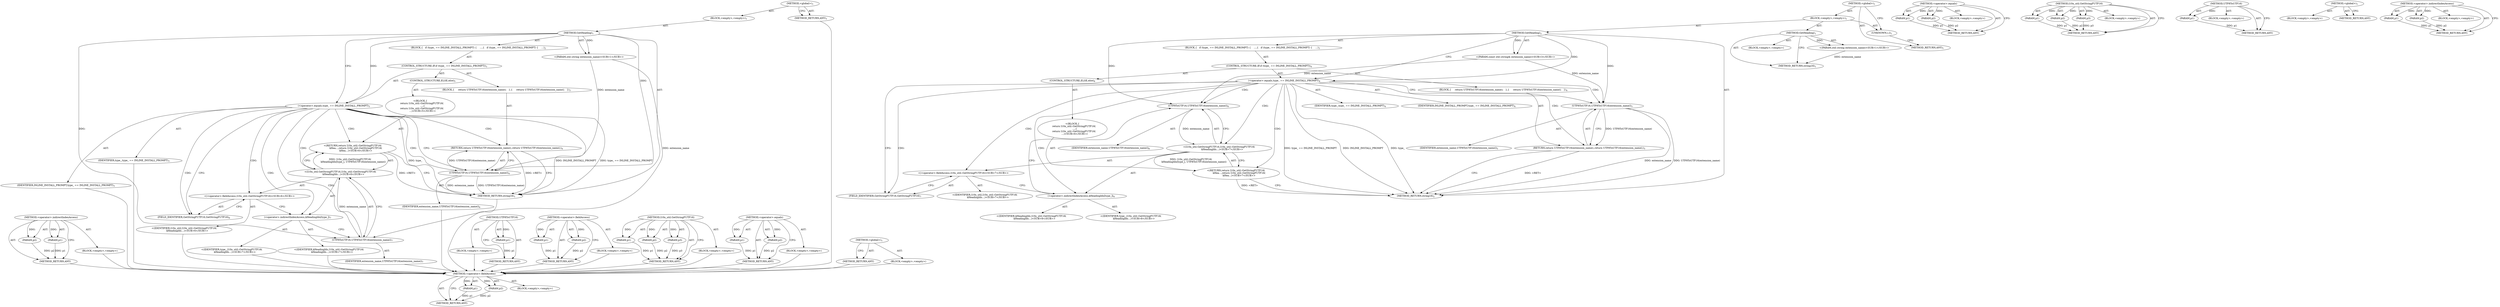 digraph "&lt;operator&gt;.indirectIndexAccess" {
vulnerable_70 [label=<(METHOD,&lt;operator&gt;.indirectIndexAccess)>];
vulnerable_71 [label=<(PARAM,p1)>];
vulnerable_72 [label=<(PARAM,p2)>];
vulnerable_73 [label=<(BLOCK,&lt;empty&gt;,&lt;empty&gt;)>];
vulnerable_74 [label=<(METHOD_RETURN,ANY)>];
vulnerable_6 [label=<(METHOD,&lt;global&gt;)<SUB>1</SUB>>];
vulnerable_7 [label=<(BLOCK,&lt;empty&gt;,&lt;empty&gt;)<SUB>1</SUB>>];
vulnerable_8 [label=<(METHOD,GetHeading)<SUB>1</SUB>>];
vulnerable_9 [label="<(PARAM,std::string extension_name)<SUB>1</SUB>>"];
vulnerable_10 [label=<(BLOCK,{
   if (type_ == INLINE_INSTALL_PROMPT) {
    ...,{
   if (type_ == INLINE_INSTALL_PROMPT) {
    ...)<SUB>2</SUB>>];
vulnerable_11 [label=<(CONTROL_STRUCTURE,IF,if (type_ == INLINE_INSTALL_PROMPT))<SUB>3</SUB>>];
vulnerable_12 [label=<(&lt;operator&gt;.equals,type_ == INLINE_INSTALL_PROMPT)<SUB>3</SUB>>];
vulnerable_13 [label=<(IDENTIFIER,type_,type_ == INLINE_INSTALL_PROMPT)<SUB>3</SUB>>];
vulnerable_14 [label=<(IDENTIFIER,INLINE_INSTALL_PROMPT,type_ == INLINE_INSTALL_PROMPT)<SUB>3</SUB>>];
vulnerable_15 [label=<(BLOCK,{
     return UTF8ToUTF16(extension_name);
   },{
     return UTF8ToUTF16(extension_name);
   })<SUB>3</SUB>>];
vulnerable_16 [label=<(RETURN,return UTF8ToUTF16(extension_name);,return UTF8ToUTF16(extension_name);)<SUB>4</SUB>>];
vulnerable_17 [label=<(UTF8ToUTF16,UTF8ToUTF16(extension_name))<SUB>4</SUB>>];
vulnerable_18 [label=<(IDENTIFIER,extension_name,UTF8ToUTF16(extension_name))<SUB>4</SUB>>];
vulnerable_19 [label=<(CONTROL_STRUCTURE,ELSE,else)<SUB>5</SUB>>];
vulnerable_20 [label="<(BLOCK,{
    return l10n_util::GetStringFUTF16(
      ...,{
    return l10n_util::GetStringFUTF16(
      ...)<SUB>5</SUB>>"];
vulnerable_21 [label="<(RETURN,return l10n_util::GetStringFUTF16(
        kHea...,return l10n_util::GetStringFUTF16(
        kHea...)<SUB>6</SUB>>"];
vulnerable_22 [label="<(l10n_util.GetStringFUTF16,l10n_util::GetStringFUTF16(
        kHeadingIds...)<SUB>6</SUB>>"];
vulnerable_23 [label="<(&lt;operator&gt;.fieldAccess,l10n_util::GetStringFUTF16)<SUB>6</SUB>>"];
vulnerable_24 [label="<(IDENTIFIER,l10n_util,l10n_util::GetStringFUTF16(
        kHeadingIds...)<SUB>6</SUB>>"];
vulnerable_25 [label=<(FIELD_IDENTIFIER,GetStringFUTF16,GetStringFUTF16)<SUB>6</SUB>>];
vulnerable_26 [label=<(&lt;operator&gt;.indirectIndexAccess,kHeadingIds[type_])<SUB>7</SUB>>];
vulnerable_27 [label="<(IDENTIFIER,kHeadingIds,l10n_util::GetStringFUTF16(
        kHeadingIds...)<SUB>7</SUB>>"];
vulnerable_28 [label="<(IDENTIFIER,type_,l10n_util::GetStringFUTF16(
        kHeadingIds...)<SUB>7</SUB>>"];
vulnerable_29 [label=<(UTF8ToUTF16,UTF8ToUTF16(extension_name))<SUB>7</SUB>>];
vulnerable_30 [label=<(IDENTIFIER,extension_name,UTF8ToUTF16(extension_name))<SUB>7</SUB>>];
vulnerable_31 [label=<(METHOD_RETURN,string16)<SUB>1</SUB>>];
vulnerable_33 [label=<(METHOD_RETURN,ANY)<SUB>1</SUB>>];
vulnerable_55 [label=<(METHOD,UTF8ToUTF16)>];
vulnerable_56 [label=<(PARAM,p1)>];
vulnerable_57 [label=<(BLOCK,&lt;empty&gt;,&lt;empty&gt;)>];
vulnerable_58 [label=<(METHOD_RETURN,ANY)>];
vulnerable_65 [label=<(METHOD,&lt;operator&gt;.fieldAccess)>];
vulnerable_66 [label=<(PARAM,p1)>];
vulnerable_67 [label=<(PARAM,p2)>];
vulnerable_68 [label=<(BLOCK,&lt;empty&gt;,&lt;empty&gt;)>];
vulnerable_69 [label=<(METHOD_RETURN,ANY)>];
vulnerable_59 [label=<(METHOD,l10n_util.GetStringFUTF16)>];
vulnerable_60 [label=<(PARAM,p1)>];
vulnerable_61 [label=<(PARAM,p2)>];
vulnerable_62 [label=<(PARAM,p3)>];
vulnerable_63 [label=<(BLOCK,&lt;empty&gt;,&lt;empty&gt;)>];
vulnerable_64 [label=<(METHOD_RETURN,ANY)>];
vulnerable_50 [label=<(METHOD,&lt;operator&gt;.equals)>];
vulnerable_51 [label=<(PARAM,p1)>];
vulnerable_52 [label=<(PARAM,p2)>];
vulnerable_53 [label=<(BLOCK,&lt;empty&gt;,&lt;empty&gt;)>];
vulnerable_54 [label=<(METHOD_RETURN,ANY)>];
vulnerable_44 [label=<(METHOD,&lt;global&gt;)<SUB>1</SUB>>];
vulnerable_45 [label=<(BLOCK,&lt;empty&gt;,&lt;empty&gt;)>];
vulnerable_46 [label=<(METHOD_RETURN,ANY)>];
fixed_71 [label=<(METHOD,&lt;operator&gt;.fieldAccess)>];
fixed_72 [label=<(PARAM,p1)>];
fixed_73 [label=<(PARAM,p2)>];
fixed_74 [label=<(BLOCK,&lt;empty&gt;,&lt;empty&gt;)>];
fixed_75 [label=<(METHOD_RETURN,ANY)>];
fixed_6 [label=<(METHOD,&lt;global&gt;)<SUB>1</SUB>>];
fixed_7 [label=<(BLOCK,&lt;empty&gt;,&lt;empty&gt;)<SUB>1</SUB>>];
fixed_8 [label=<(METHOD,GetHeading)<SUB>1</SUB>>];
fixed_9 [label="<(PARAM,std::string extension_name)<SUB>1</SUB>>"];
fixed_10 [label=<(BLOCK,&lt;empty&gt;,&lt;empty&gt;)>];
fixed_11 [label=<(METHOD_RETURN,string16)<SUB>1</SUB>>];
fixed_13 [label=<(UNKNOWN,),))<SUB>1</SUB>>];
fixed_14 [label=<(METHOD,GetHeading)<SUB>2</SUB>>];
fixed_15 [label="<(PARAM,const std::string&amp; extension_name)<SUB>3</SUB>>"];
fixed_16 [label=<(BLOCK,{
   if (type_ == INLINE_INSTALL_PROMPT) {
    ...,{
   if (type_ == INLINE_INSTALL_PROMPT) {
    ...)<SUB>3</SUB>>];
fixed_17 [label=<(CONTROL_STRUCTURE,IF,if (type_ == INLINE_INSTALL_PROMPT))<SUB>4</SUB>>];
fixed_18 [label=<(&lt;operator&gt;.equals,type_ == INLINE_INSTALL_PROMPT)<SUB>4</SUB>>];
fixed_19 [label=<(IDENTIFIER,type_,type_ == INLINE_INSTALL_PROMPT)<SUB>4</SUB>>];
fixed_20 [label=<(IDENTIFIER,INLINE_INSTALL_PROMPT,type_ == INLINE_INSTALL_PROMPT)<SUB>4</SUB>>];
fixed_21 [label=<(BLOCK,{
     return UTF8ToUTF16(extension_name);
   },{
     return UTF8ToUTF16(extension_name);
   })<SUB>4</SUB>>];
fixed_22 [label=<(RETURN,return UTF8ToUTF16(extension_name);,return UTF8ToUTF16(extension_name);)<SUB>5</SUB>>];
fixed_23 [label=<(UTF8ToUTF16,UTF8ToUTF16(extension_name))<SUB>5</SUB>>];
fixed_24 [label=<(IDENTIFIER,extension_name,UTF8ToUTF16(extension_name))<SUB>5</SUB>>];
fixed_25 [label=<(CONTROL_STRUCTURE,ELSE,else)<SUB>6</SUB>>];
fixed_26 [label="<(BLOCK,{
    return l10n_util::GetStringFUTF16(
      ...,{
    return l10n_util::GetStringFUTF16(
      ...)<SUB>6</SUB>>"];
fixed_27 [label="<(RETURN,return l10n_util::GetStringFUTF16(
        kHea...,return l10n_util::GetStringFUTF16(
        kHea...)<SUB>7</SUB>>"];
fixed_28 [label="<(l10n_util.GetStringFUTF16,l10n_util::GetStringFUTF16(
        kHeadingIds...)<SUB>7</SUB>>"];
fixed_29 [label="<(&lt;operator&gt;.fieldAccess,l10n_util::GetStringFUTF16)<SUB>7</SUB>>"];
fixed_30 [label="<(IDENTIFIER,l10n_util,l10n_util::GetStringFUTF16(
        kHeadingIds...)<SUB>7</SUB>>"];
fixed_31 [label=<(FIELD_IDENTIFIER,GetStringFUTF16,GetStringFUTF16)<SUB>7</SUB>>];
fixed_32 [label=<(&lt;operator&gt;.indirectIndexAccess,kHeadingIds[type_])<SUB>8</SUB>>];
fixed_33 [label="<(IDENTIFIER,kHeadingIds,l10n_util::GetStringFUTF16(
        kHeadingIds...)<SUB>8</SUB>>"];
fixed_34 [label="<(IDENTIFIER,type_,l10n_util::GetStringFUTF16(
        kHeadingIds...)<SUB>8</SUB>>"];
fixed_35 [label=<(UTF8ToUTF16,UTF8ToUTF16(extension_name))<SUB>8</SUB>>];
fixed_36 [label=<(IDENTIFIER,extension_name,UTF8ToUTF16(extension_name))<SUB>8</SUB>>];
fixed_37 [label=<(METHOD_RETURN,string16)<SUB>2</SUB>>];
fixed_39 [label=<(METHOD_RETURN,ANY)<SUB>1</SUB>>];
fixed_56 [label=<(METHOD,&lt;operator&gt;.equals)>];
fixed_57 [label=<(PARAM,p1)>];
fixed_58 [label=<(PARAM,p2)>];
fixed_59 [label=<(BLOCK,&lt;empty&gt;,&lt;empty&gt;)>];
fixed_60 [label=<(METHOD_RETURN,ANY)>];
fixed_65 [label=<(METHOD,l10n_util.GetStringFUTF16)>];
fixed_66 [label=<(PARAM,p1)>];
fixed_67 [label=<(PARAM,p2)>];
fixed_68 [label=<(PARAM,p3)>];
fixed_69 [label=<(BLOCK,&lt;empty&gt;,&lt;empty&gt;)>];
fixed_70 [label=<(METHOD_RETURN,ANY)>];
fixed_61 [label=<(METHOD,UTF8ToUTF16)>];
fixed_62 [label=<(PARAM,p1)>];
fixed_63 [label=<(BLOCK,&lt;empty&gt;,&lt;empty&gt;)>];
fixed_64 [label=<(METHOD_RETURN,ANY)>];
fixed_50 [label=<(METHOD,&lt;global&gt;)<SUB>1</SUB>>];
fixed_51 [label=<(BLOCK,&lt;empty&gt;,&lt;empty&gt;)>];
fixed_52 [label=<(METHOD_RETURN,ANY)>];
fixed_76 [label=<(METHOD,&lt;operator&gt;.indirectIndexAccess)>];
fixed_77 [label=<(PARAM,p1)>];
fixed_78 [label=<(PARAM,p2)>];
fixed_79 [label=<(BLOCK,&lt;empty&gt;,&lt;empty&gt;)>];
fixed_80 [label=<(METHOD_RETURN,ANY)>];
vulnerable_70 -> vulnerable_71  [key=0, label="AST: "];
vulnerable_70 -> vulnerable_71  [key=1, label="DDG: "];
vulnerable_70 -> vulnerable_73  [key=0, label="AST: "];
vulnerable_70 -> vulnerable_72  [key=0, label="AST: "];
vulnerable_70 -> vulnerable_72  [key=1, label="DDG: "];
vulnerable_70 -> vulnerable_74  [key=0, label="AST: "];
vulnerable_70 -> vulnerable_74  [key=1, label="CFG: "];
vulnerable_71 -> vulnerable_74  [key=0, label="DDG: p1"];
vulnerable_72 -> vulnerable_74  [key=0, label="DDG: p2"];
vulnerable_73 -> fixed_71  [key=0];
vulnerable_74 -> fixed_71  [key=0];
vulnerable_6 -> vulnerable_7  [key=0, label="AST: "];
vulnerable_6 -> vulnerable_33  [key=0, label="AST: "];
vulnerable_6 -> vulnerable_33  [key=1, label="CFG: "];
vulnerable_7 -> vulnerable_8  [key=0, label="AST: "];
vulnerable_8 -> vulnerable_9  [key=0, label="AST: "];
vulnerable_8 -> vulnerable_9  [key=1, label="DDG: "];
vulnerable_8 -> vulnerable_10  [key=0, label="AST: "];
vulnerable_8 -> vulnerable_31  [key=0, label="AST: "];
vulnerable_8 -> vulnerable_12  [key=0, label="CFG: "];
vulnerable_8 -> vulnerable_12  [key=1, label="DDG: "];
vulnerable_8 -> vulnerable_17  [key=0, label="DDG: "];
vulnerable_8 -> vulnerable_29  [key=0, label="DDG: "];
vulnerable_9 -> vulnerable_17  [key=0, label="DDG: extension_name"];
vulnerable_9 -> vulnerable_29  [key=0, label="DDG: extension_name"];
vulnerable_10 -> vulnerable_11  [key=0, label="AST: "];
vulnerable_11 -> vulnerable_12  [key=0, label="AST: "];
vulnerable_11 -> vulnerable_15  [key=0, label="AST: "];
vulnerable_11 -> vulnerable_19  [key=0, label="AST: "];
vulnerable_12 -> vulnerable_13  [key=0, label="AST: "];
vulnerable_12 -> vulnerable_14  [key=0, label="AST: "];
vulnerable_12 -> vulnerable_17  [key=0, label="CFG: "];
vulnerable_12 -> vulnerable_17  [key=1, label="CDG: "];
vulnerable_12 -> vulnerable_25  [key=0, label="CFG: "];
vulnerable_12 -> vulnerable_25  [key=1, label="CDG: "];
vulnerable_12 -> vulnerable_31  [key=0, label="DDG: type_"];
vulnerable_12 -> vulnerable_31  [key=1, label="DDG: type_ == INLINE_INSTALL_PROMPT"];
vulnerable_12 -> vulnerable_31  [key=2, label="DDG: INLINE_INSTALL_PROMPT"];
vulnerable_12 -> vulnerable_16  [key=0, label="CDG: "];
vulnerable_12 -> vulnerable_29  [key=0, label="CDG: "];
vulnerable_12 -> vulnerable_21  [key=0, label="CDG: "];
vulnerable_12 -> vulnerable_26  [key=0, label="CDG: "];
vulnerable_12 -> vulnerable_23  [key=0, label="CDG: "];
vulnerable_12 -> vulnerable_22  [key=0, label="CDG: "];
vulnerable_13 -> fixed_71  [key=0];
vulnerable_14 -> fixed_71  [key=0];
vulnerable_15 -> vulnerable_16  [key=0, label="AST: "];
vulnerable_16 -> vulnerable_17  [key=0, label="AST: "];
vulnerable_16 -> vulnerable_31  [key=0, label="CFG: "];
vulnerable_16 -> vulnerable_31  [key=1, label="DDG: &lt;RET&gt;"];
vulnerable_17 -> vulnerable_18  [key=0, label="AST: "];
vulnerable_17 -> vulnerable_16  [key=0, label="CFG: "];
vulnerable_17 -> vulnerable_16  [key=1, label="DDG: UTF8ToUTF16(extension_name)"];
vulnerable_17 -> vulnerable_31  [key=0, label="DDG: extension_name"];
vulnerable_17 -> vulnerable_31  [key=1, label="DDG: UTF8ToUTF16(extension_name)"];
vulnerable_18 -> fixed_71  [key=0];
vulnerable_19 -> vulnerable_20  [key=0, label="AST: "];
vulnerable_20 -> vulnerable_21  [key=0, label="AST: "];
vulnerable_21 -> vulnerable_22  [key=0, label="AST: "];
vulnerable_21 -> vulnerable_31  [key=0, label="CFG: "];
vulnerable_21 -> vulnerable_31  [key=1, label="DDG: &lt;RET&gt;"];
vulnerable_22 -> vulnerable_23  [key=0, label="AST: "];
vulnerable_22 -> vulnerable_26  [key=0, label="AST: "];
vulnerable_22 -> vulnerable_29  [key=0, label="AST: "];
vulnerable_22 -> vulnerable_21  [key=0, label="CFG: "];
vulnerable_22 -> vulnerable_21  [key=1, label="DDG: l10n_util::GetStringFUTF16(
        kHeadingIds[type_], UTF8ToUTF16(extension_name))"];
vulnerable_23 -> vulnerable_24  [key=0, label="AST: "];
vulnerable_23 -> vulnerable_25  [key=0, label="AST: "];
vulnerable_23 -> vulnerable_26  [key=0, label="CFG: "];
vulnerable_24 -> fixed_71  [key=0];
vulnerable_25 -> vulnerable_23  [key=0, label="CFG: "];
vulnerable_26 -> vulnerable_27  [key=0, label="AST: "];
vulnerable_26 -> vulnerable_28  [key=0, label="AST: "];
vulnerable_26 -> vulnerable_29  [key=0, label="CFG: "];
vulnerable_27 -> fixed_71  [key=0];
vulnerable_28 -> fixed_71  [key=0];
vulnerable_29 -> vulnerable_30  [key=0, label="AST: "];
vulnerable_29 -> vulnerable_22  [key=0, label="CFG: "];
vulnerable_29 -> vulnerable_22  [key=1, label="DDG: extension_name"];
vulnerable_30 -> fixed_71  [key=0];
vulnerable_31 -> fixed_71  [key=0];
vulnerable_33 -> fixed_71  [key=0];
vulnerable_55 -> vulnerable_56  [key=0, label="AST: "];
vulnerable_55 -> vulnerable_56  [key=1, label="DDG: "];
vulnerable_55 -> vulnerable_57  [key=0, label="AST: "];
vulnerable_55 -> vulnerable_58  [key=0, label="AST: "];
vulnerable_55 -> vulnerable_58  [key=1, label="CFG: "];
vulnerable_56 -> vulnerable_58  [key=0, label="DDG: p1"];
vulnerable_57 -> fixed_71  [key=0];
vulnerable_58 -> fixed_71  [key=0];
vulnerable_65 -> vulnerable_66  [key=0, label="AST: "];
vulnerable_65 -> vulnerable_66  [key=1, label="DDG: "];
vulnerable_65 -> vulnerable_68  [key=0, label="AST: "];
vulnerable_65 -> vulnerable_67  [key=0, label="AST: "];
vulnerable_65 -> vulnerable_67  [key=1, label="DDG: "];
vulnerable_65 -> vulnerable_69  [key=0, label="AST: "];
vulnerable_65 -> vulnerable_69  [key=1, label="CFG: "];
vulnerable_66 -> vulnerable_69  [key=0, label="DDG: p1"];
vulnerable_67 -> vulnerable_69  [key=0, label="DDG: p2"];
vulnerable_68 -> fixed_71  [key=0];
vulnerable_69 -> fixed_71  [key=0];
vulnerable_59 -> vulnerable_60  [key=0, label="AST: "];
vulnerable_59 -> vulnerable_60  [key=1, label="DDG: "];
vulnerable_59 -> vulnerable_63  [key=0, label="AST: "];
vulnerable_59 -> vulnerable_61  [key=0, label="AST: "];
vulnerable_59 -> vulnerable_61  [key=1, label="DDG: "];
vulnerable_59 -> vulnerable_64  [key=0, label="AST: "];
vulnerable_59 -> vulnerable_64  [key=1, label="CFG: "];
vulnerable_59 -> vulnerable_62  [key=0, label="AST: "];
vulnerable_59 -> vulnerable_62  [key=1, label="DDG: "];
vulnerable_60 -> vulnerable_64  [key=0, label="DDG: p1"];
vulnerable_61 -> vulnerable_64  [key=0, label="DDG: p2"];
vulnerable_62 -> vulnerable_64  [key=0, label="DDG: p3"];
vulnerable_63 -> fixed_71  [key=0];
vulnerable_64 -> fixed_71  [key=0];
vulnerable_50 -> vulnerable_51  [key=0, label="AST: "];
vulnerable_50 -> vulnerable_51  [key=1, label="DDG: "];
vulnerable_50 -> vulnerable_53  [key=0, label="AST: "];
vulnerable_50 -> vulnerable_52  [key=0, label="AST: "];
vulnerable_50 -> vulnerable_52  [key=1, label="DDG: "];
vulnerable_50 -> vulnerable_54  [key=0, label="AST: "];
vulnerable_50 -> vulnerable_54  [key=1, label="CFG: "];
vulnerable_51 -> vulnerable_54  [key=0, label="DDG: p1"];
vulnerable_52 -> vulnerable_54  [key=0, label="DDG: p2"];
vulnerable_53 -> fixed_71  [key=0];
vulnerable_54 -> fixed_71  [key=0];
vulnerable_44 -> vulnerable_45  [key=0, label="AST: "];
vulnerable_44 -> vulnerable_46  [key=0, label="AST: "];
vulnerable_44 -> vulnerable_46  [key=1, label="CFG: "];
vulnerable_45 -> fixed_71  [key=0];
vulnerable_46 -> fixed_71  [key=0];
fixed_71 -> fixed_72  [key=0, label="AST: "];
fixed_71 -> fixed_72  [key=1, label="DDG: "];
fixed_71 -> fixed_74  [key=0, label="AST: "];
fixed_71 -> fixed_73  [key=0, label="AST: "];
fixed_71 -> fixed_73  [key=1, label="DDG: "];
fixed_71 -> fixed_75  [key=0, label="AST: "];
fixed_71 -> fixed_75  [key=1, label="CFG: "];
fixed_72 -> fixed_75  [key=0, label="DDG: p1"];
fixed_73 -> fixed_75  [key=0, label="DDG: p2"];
fixed_6 -> fixed_7  [key=0, label="AST: "];
fixed_6 -> fixed_39  [key=0, label="AST: "];
fixed_6 -> fixed_13  [key=0, label="CFG: "];
fixed_7 -> fixed_8  [key=0, label="AST: "];
fixed_7 -> fixed_13  [key=0, label="AST: "];
fixed_7 -> fixed_14  [key=0, label="AST: "];
fixed_8 -> fixed_9  [key=0, label="AST: "];
fixed_8 -> fixed_9  [key=1, label="DDG: "];
fixed_8 -> fixed_10  [key=0, label="AST: "];
fixed_8 -> fixed_11  [key=0, label="AST: "];
fixed_8 -> fixed_11  [key=1, label="CFG: "];
fixed_9 -> fixed_11  [key=0, label="DDG: extension_name"];
fixed_13 -> fixed_39  [key=0, label="CFG: "];
fixed_14 -> fixed_15  [key=0, label="AST: "];
fixed_14 -> fixed_15  [key=1, label="DDG: "];
fixed_14 -> fixed_16  [key=0, label="AST: "];
fixed_14 -> fixed_37  [key=0, label="AST: "];
fixed_14 -> fixed_18  [key=0, label="CFG: "];
fixed_14 -> fixed_18  [key=1, label="DDG: "];
fixed_14 -> fixed_23  [key=0, label="DDG: "];
fixed_14 -> fixed_35  [key=0, label="DDG: "];
fixed_15 -> fixed_23  [key=0, label="DDG: extension_name"];
fixed_15 -> fixed_35  [key=0, label="DDG: extension_name"];
fixed_16 -> fixed_17  [key=0, label="AST: "];
fixed_17 -> fixed_18  [key=0, label="AST: "];
fixed_17 -> fixed_21  [key=0, label="AST: "];
fixed_17 -> fixed_25  [key=0, label="AST: "];
fixed_18 -> fixed_19  [key=0, label="AST: "];
fixed_18 -> fixed_20  [key=0, label="AST: "];
fixed_18 -> fixed_23  [key=0, label="CFG: "];
fixed_18 -> fixed_23  [key=1, label="CDG: "];
fixed_18 -> fixed_31  [key=0, label="CFG: "];
fixed_18 -> fixed_31  [key=1, label="CDG: "];
fixed_18 -> fixed_37  [key=0, label="DDG: type_"];
fixed_18 -> fixed_37  [key=1, label="DDG: type_ == INLINE_INSTALL_PROMPT"];
fixed_18 -> fixed_37  [key=2, label="DDG: INLINE_INSTALL_PROMPT"];
fixed_18 -> fixed_29  [key=0, label="CDG: "];
fixed_18 -> fixed_32  [key=0, label="CDG: "];
fixed_18 -> fixed_28  [key=0, label="CDG: "];
fixed_18 -> fixed_35  [key=0, label="CDG: "];
fixed_18 -> fixed_22  [key=0, label="CDG: "];
fixed_18 -> fixed_27  [key=0, label="CDG: "];
fixed_21 -> fixed_22  [key=0, label="AST: "];
fixed_22 -> fixed_23  [key=0, label="AST: "];
fixed_22 -> fixed_37  [key=0, label="CFG: "];
fixed_22 -> fixed_37  [key=1, label="DDG: &lt;RET&gt;"];
fixed_23 -> fixed_24  [key=0, label="AST: "];
fixed_23 -> fixed_22  [key=0, label="CFG: "];
fixed_23 -> fixed_22  [key=1, label="DDG: UTF8ToUTF16(extension_name)"];
fixed_23 -> fixed_37  [key=0, label="DDG: extension_name"];
fixed_23 -> fixed_37  [key=1, label="DDG: UTF8ToUTF16(extension_name)"];
fixed_25 -> fixed_26  [key=0, label="AST: "];
fixed_26 -> fixed_27  [key=0, label="AST: "];
fixed_27 -> fixed_28  [key=0, label="AST: "];
fixed_27 -> fixed_37  [key=0, label="CFG: "];
fixed_27 -> fixed_37  [key=1, label="DDG: &lt;RET&gt;"];
fixed_28 -> fixed_29  [key=0, label="AST: "];
fixed_28 -> fixed_32  [key=0, label="AST: "];
fixed_28 -> fixed_35  [key=0, label="AST: "];
fixed_28 -> fixed_27  [key=0, label="CFG: "];
fixed_28 -> fixed_27  [key=1, label="DDG: l10n_util::GetStringFUTF16(
        kHeadingIds[type_], UTF8ToUTF16(extension_name))"];
fixed_29 -> fixed_30  [key=0, label="AST: "];
fixed_29 -> fixed_31  [key=0, label="AST: "];
fixed_29 -> fixed_32  [key=0, label="CFG: "];
fixed_31 -> fixed_29  [key=0, label="CFG: "];
fixed_32 -> fixed_33  [key=0, label="AST: "];
fixed_32 -> fixed_34  [key=0, label="AST: "];
fixed_32 -> fixed_35  [key=0, label="CFG: "];
fixed_35 -> fixed_36  [key=0, label="AST: "];
fixed_35 -> fixed_28  [key=0, label="CFG: "];
fixed_35 -> fixed_28  [key=1, label="DDG: extension_name"];
fixed_56 -> fixed_57  [key=0, label="AST: "];
fixed_56 -> fixed_57  [key=1, label="DDG: "];
fixed_56 -> fixed_59  [key=0, label="AST: "];
fixed_56 -> fixed_58  [key=0, label="AST: "];
fixed_56 -> fixed_58  [key=1, label="DDG: "];
fixed_56 -> fixed_60  [key=0, label="AST: "];
fixed_56 -> fixed_60  [key=1, label="CFG: "];
fixed_57 -> fixed_60  [key=0, label="DDG: p1"];
fixed_58 -> fixed_60  [key=0, label="DDG: p2"];
fixed_65 -> fixed_66  [key=0, label="AST: "];
fixed_65 -> fixed_66  [key=1, label="DDG: "];
fixed_65 -> fixed_69  [key=0, label="AST: "];
fixed_65 -> fixed_67  [key=0, label="AST: "];
fixed_65 -> fixed_67  [key=1, label="DDG: "];
fixed_65 -> fixed_70  [key=0, label="AST: "];
fixed_65 -> fixed_70  [key=1, label="CFG: "];
fixed_65 -> fixed_68  [key=0, label="AST: "];
fixed_65 -> fixed_68  [key=1, label="DDG: "];
fixed_66 -> fixed_70  [key=0, label="DDG: p1"];
fixed_67 -> fixed_70  [key=0, label="DDG: p2"];
fixed_68 -> fixed_70  [key=0, label="DDG: p3"];
fixed_61 -> fixed_62  [key=0, label="AST: "];
fixed_61 -> fixed_62  [key=1, label="DDG: "];
fixed_61 -> fixed_63  [key=0, label="AST: "];
fixed_61 -> fixed_64  [key=0, label="AST: "];
fixed_61 -> fixed_64  [key=1, label="CFG: "];
fixed_62 -> fixed_64  [key=0, label="DDG: p1"];
fixed_50 -> fixed_51  [key=0, label="AST: "];
fixed_50 -> fixed_52  [key=0, label="AST: "];
fixed_50 -> fixed_52  [key=1, label="CFG: "];
fixed_76 -> fixed_77  [key=0, label="AST: "];
fixed_76 -> fixed_77  [key=1, label="DDG: "];
fixed_76 -> fixed_79  [key=0, label="AST: "];
fixed_76 -> fixed_78  [key=0, label="AST: "];
fixed_76 -> fixed_78  [key=1, label="DDG: "];
fixed_76 -> fixed_80  [key=0, label="AST: "];
fixed_76 -> fixed_80  [key=1, label="CFG: "];
fixed_77 -> fixed_80  [key=0, label="DDG: p1"];
fixed_78 -> fixed_80  [key=0, label="DDG: p2"];
}
